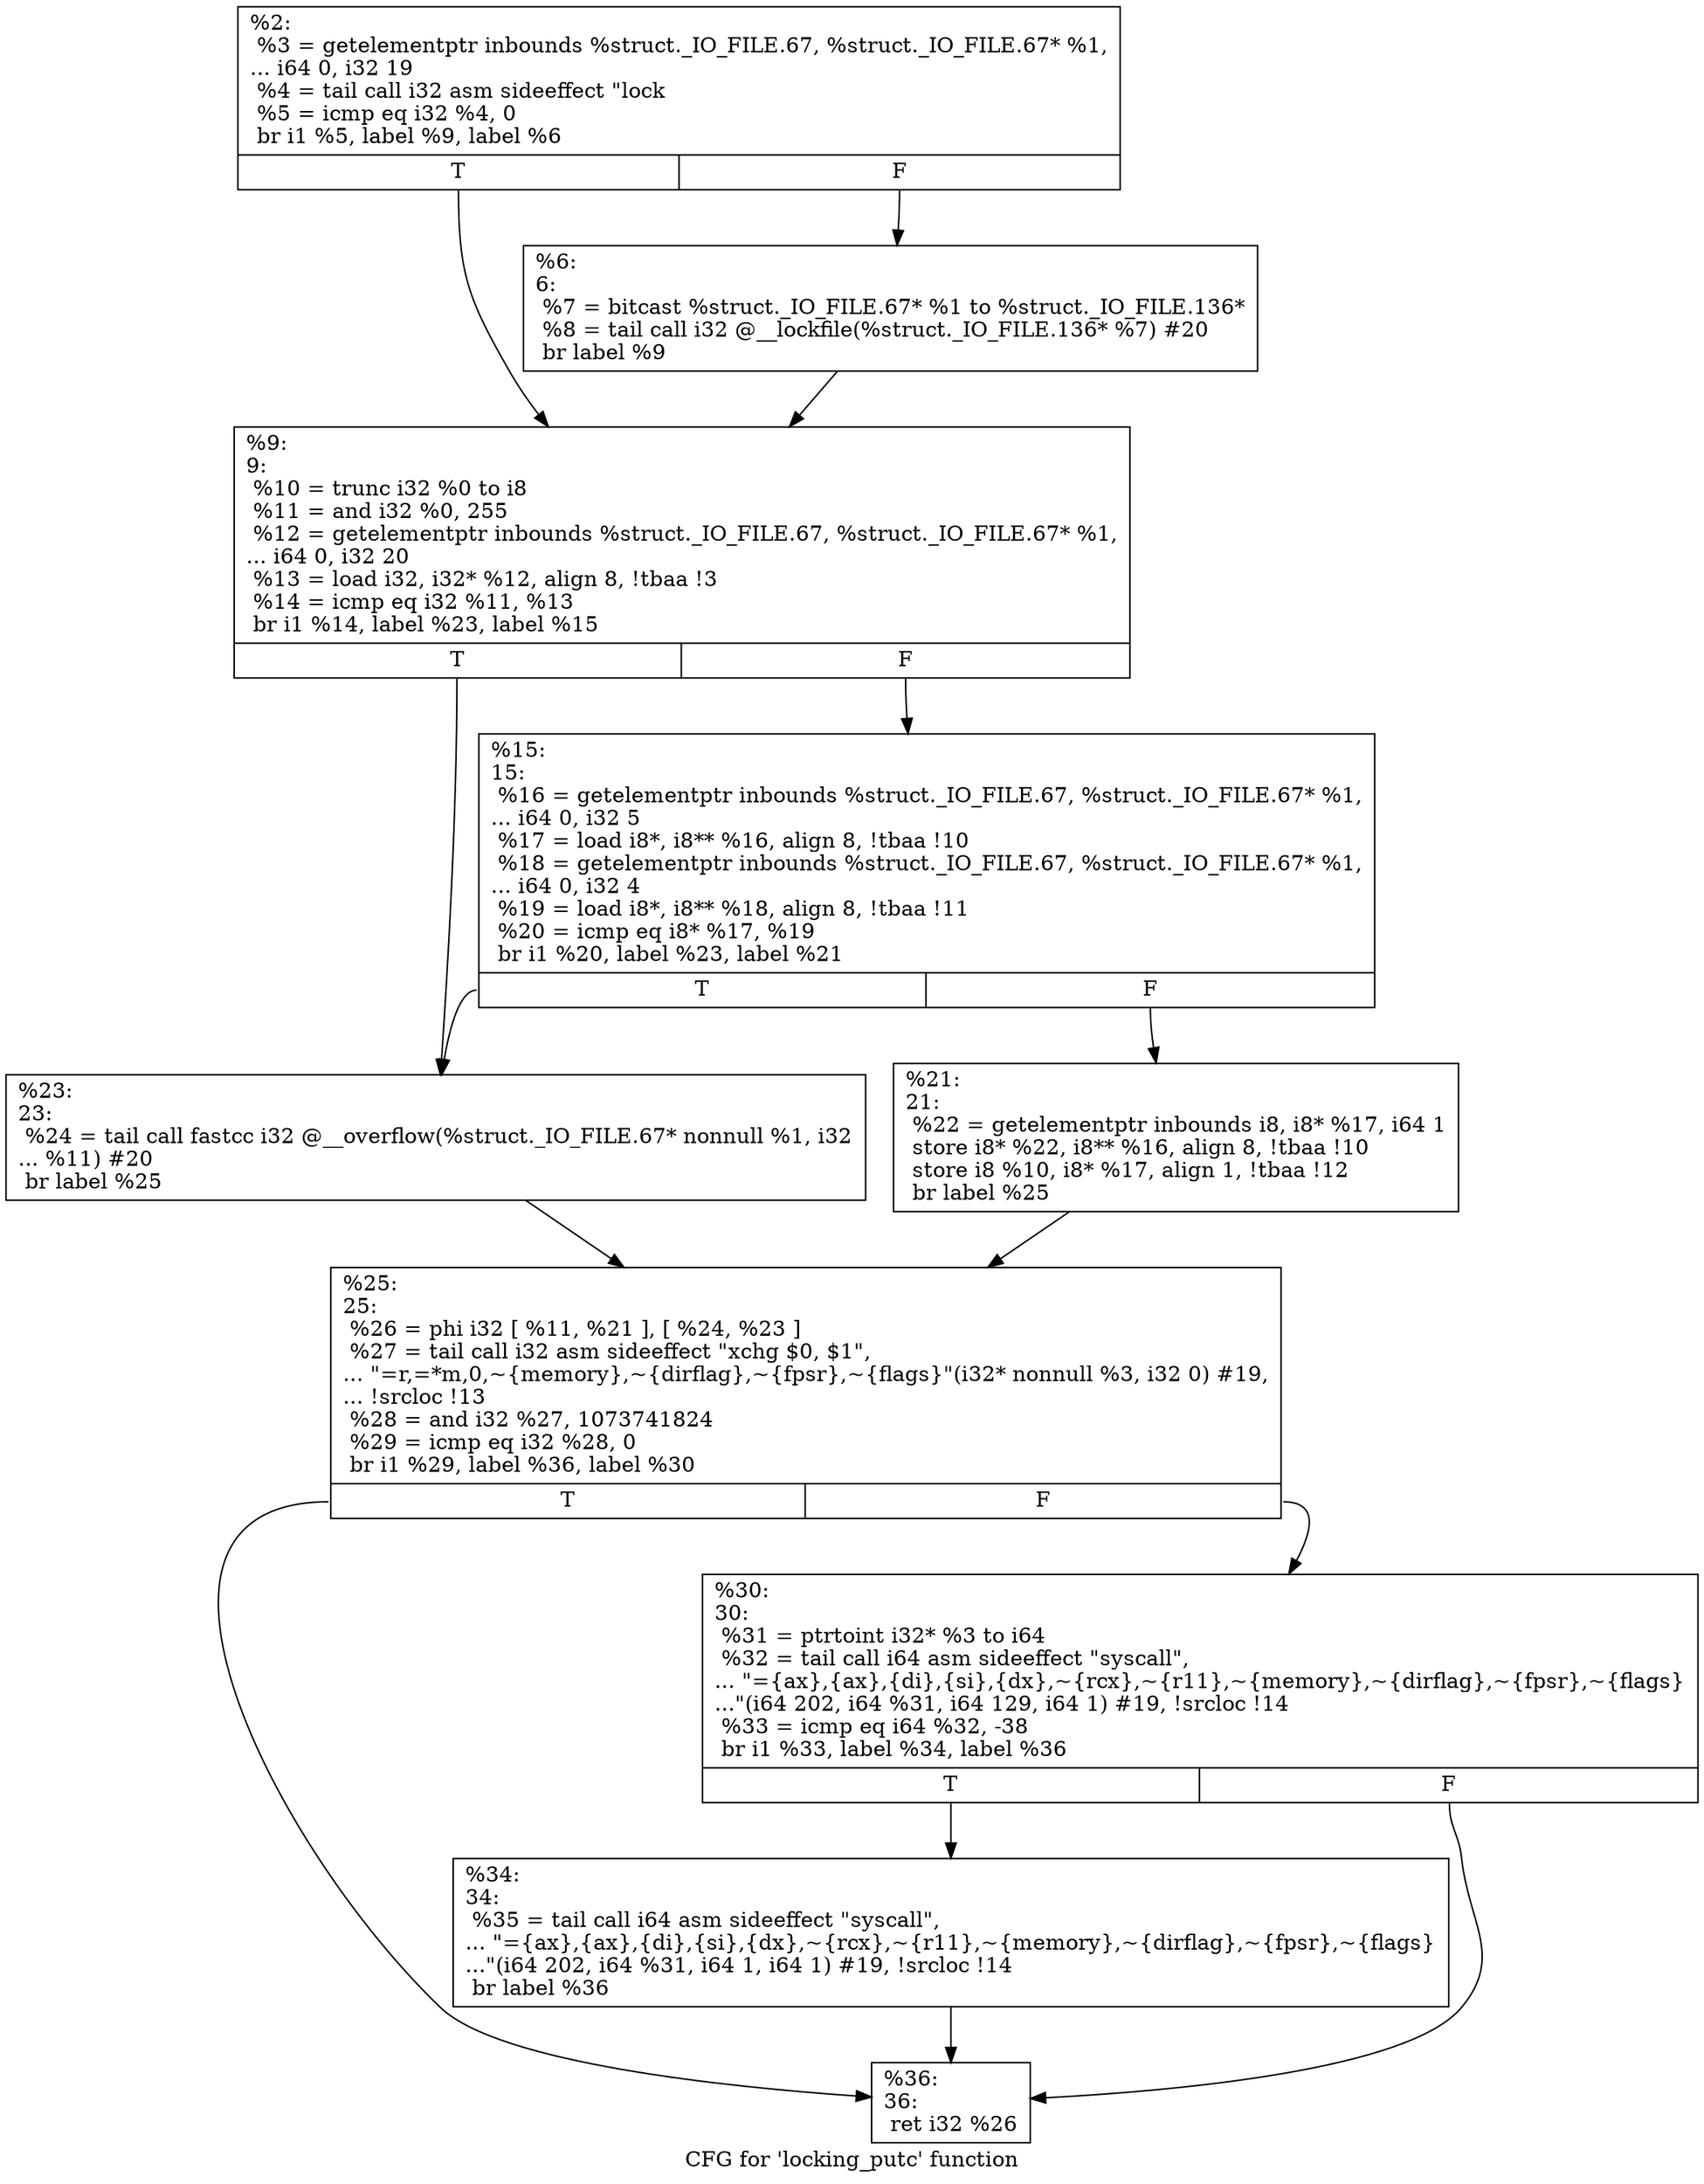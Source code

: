 digraph "CFG for 'locking_putc' function" {
	label="CFG for 'locking_putc' function";

	Node0x1fdaa20 [shape=record,label="{%2:\l  %3 = getelementptr inbounds %struct._IO_FILE.67, %struct._IO_FILE.67* %1,\l... i64 0, i32 19\l  %4 = tail call i32 asm sideeffect \"lock \l  %5 = icmp eq i32 %4, 0\l  br i1 %5, label %9, label %6\l|{<s0>T|<s1>F}}"];
	Node0x1fdaa20:s0 -> Node0x1fdddd0;
	Node0x1fdaa20:s1 -> Node0x1fddcc0;
	Node0x1fddcc0 [shape=record,label="{%6:\l6:                                                \l  %7 = bitcast %struct._IO_FILE.67* %1 to %struct._IO_FILE.136*\l  %8 = tail call i32 @__lockfile(%struct._IO_FILE.136* %7) #20\l  br label %9\l}"];
	Node0x1fddcc0 -> Node0x1fdddd0;
	Node0x1fdddd0 [shape=record,label="{%9:\l9:                                                \l  %10 = trunc i32 %0 to i8\l  %11 = and i32 %0, 255\l  %12 = getelementptr inbounds %struct._IO_FILE.67, %struct._IO_FILE.67* %1,\l... i64 0, i32 20\l  %13 = load i32, i32* %12, align 8, !tbaa !3\l  %14 = icmp eq i32 %11, %13\l  br i1 %14, label %23, label %15\l|{<s0>T|<s1>F}}"];
	Node0x1fdddd0:s0 -> Node0x1fddec0;
	Node0x1fdddd0:s1 -> Node0x1fdde20;
	Node0x1fdde20 [shape=record,label="{%15:\l15:                                               \l  %16 = getelementptr inbounds %struct._IO_FILE.67, %struct._IO_FILE.67* %1,\l... i64 0, i32 5\l  %17 = load i8*, i8** %16, align 8, !tbaa !10\l  %18 = getelementptr inbounds %struct._IO_FILE.67, %struct._IO_FILE.67* %1,\l... i64 0, i32 4\l  %19 = load i8*, i8** %18, align 8, !tbaa !11\l  %20 = icmp eq i8* %17, %19\l  br i1 %20, label %23, label %21\l|{<s0>T|<s1>F}}"];
	Node0x1fdde20:s0 -> Node0x1fddec0;
	Node0x1fdde20:s1 -> Node0x1fdde70;
	Node0x1fdde70 [shape=record,label="{%21:\l21:                                               \l  %22 = getelementptr inbounds i8, i8* %17, i64 1\l  store i8* %22, i8** %16, align 8, !tbaa !10\l  store i8 %10, i8* %17, align 1, !tbaa !12\l  br label %25\l}"];
	Node0x1fdde70 -> Node0x1fddf10;
	Node0x1fddec0 [shape=record,label="{%23:\l23:                                               \l  %24 = tail call fastcc i32 @__overflow(%struct._IO_FILE.67* nonnull %1, i32\l... %11) #20\l  br label %25\l}"];
	Node0x1fddec0 -> Node0x1fddf10;
	Node0x1fddf10 [shape=record,label="{%25:\l25:                                               \l  %26 = phi i32 [ %11, %21 ], [ %24, %23 ]\l  %27 = tail call i32 asm sideeffect \"xchg $0, $1\",\l... \"=r,=*m,0,~\{memory\},~\{dirflag\},~\{fpsr\},~\{flags\}\"(i32* nonnull %3, i32 0) #19,\l... !srcloc !13\l  %28 = and i32 %27, 1073741824\l  %29 = icmp eq i32 %28, 0\l  br i1 %29, label %36, label %30\l|{<s0>T|<s1>F}}"];
	Node0x1fddf10:s0 -> Node0x1fde000;
	Node0x1fddf10:s1 -> Node0x1fddf60;
	Node0x1fddf60 [shape=record,label="{%30:\l30:                                               \l  %31 = ptrtoint i32* %3 to i64\l  %32 = tail call i64 asm sideeffect \"syscall\",\l... \"=\{ax\},\{ax\},\{di\},\{si\},\{dx\},~\{rcx\},~\{r11\},~\{memory\},~\{dirflag\},~\{fpsr\},~\{flags\}\l...\"(i64 202, i64 %31, i64 129, i64 1) #19, !srcloc !14\l  %33 = icmp eq i64 %32, -38\l  br i1 %33, label %34, label %36\l|{<s0>T|<s1>F}}"];
	Node0x1fddf60:s0 -> Node0x1fddfb0;
	Node0x1fddf60:s1 -> Node0x1fde000;
	Node0x1fddfb0 [shape=record,label="{%34:\l34:                                               \l  %35 = tail call i64 asm sideeffect \"syscall\",\l... \"=\{ax\},\{ax\},\{di\},\{si\},\{dx\},~\{rcx\},~\{r11\},~\{memory\},~\{dirflag\},~\{fpsr\},~\{flags\}\l...\"(i64 202, i64 %31, i64 1, i64 1) #19, !srcloc !14\l  br label %36\l}"];
	Node0x1fddfb0 -> Node0x1fde000;
	Node0x1fde000 [shape=record,label="{%36:\l36:                                               \l  ret i32 %26\l}"];
}
